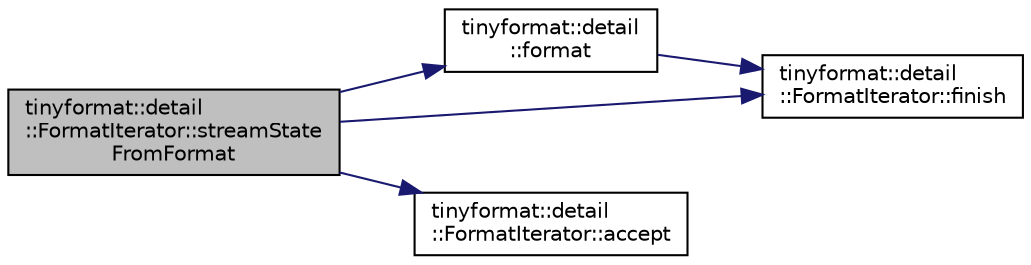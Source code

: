 digraph "tinyformat::detail::FormatIterator::streamStateFromFormat"
{
  edge [fontname="Helvetica",fontsize="10",labelfontname="Helvetica",labelfontsize="10"];
  node [fontname="Helvetica",fontsize="10",shape=record];
  rankdir="LR";
  Node34 [label="tinyformat::detail\l::FormatIterator::streamState\lFromFormat",height=0.2,width=0.4,color="black", fillcolor="grey75", style="filled", fontcolor="black"];
  Node34 -> Node35 [color="midnightblue",fontsize="10",style="solid",fontname="Helvetica"];
  Node35 [label="tinyformat::detail\l::format",height=0.2,width=0.4,color="black", fillcolor="white", style="filled",URL="$d8/d1a/namespacetinyformat_1_1detail.html#aa4b0590b3e34562c2d252a2086cec7ba"];
  Node35 -> Node36 [color="midnightblue",fontsize="10",style="solid",fontname="Helvetica"];
  Node36 [label="tinyformat::detail\l::FormatIterator::finish",height=0.2,width=0.4,color="black", fillcolor="white", style="filled",URL="$d8/d42/classtinyformat_1_1detail_1_1_format_iterator.html#a46377a804f72dbad1e508d2fbaa18ce9"];
  Node34 -> Node37 [color="midnightblue",fontsize="10",style="solid",fontname="Helvetica"];
  Node37 [label="tinyformat::detail\l::FormatIterator::accept",height=0.2,width=0.4,color="black", fillcolor="white", style="filled",URL="$d8/d42/classtinyformat_1_1detail_1_1_format_iterator.html#a2a2b99ea3a371e1ff8d56d8c8b801bdb"];
  Node34 -> Node36 [color="midnightblue",fontsize="10",style="solid",fontname="Helvetica"];
}
